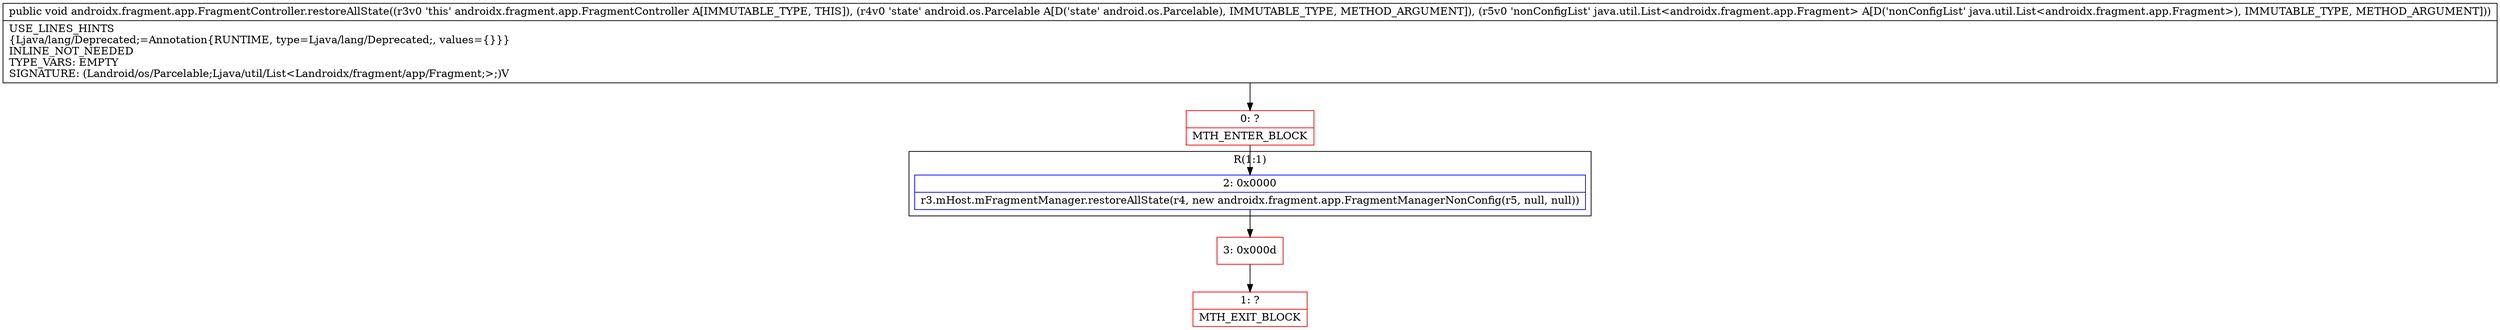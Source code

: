 digraph "CFG forandroidx.fragment.app.FragmentController.restoreAllState(Landroid\/os\/Parcelable;Ljava\/util\/List;)V" {
subgraph cluster_Region_516979570 {
label = "R(1:1)";
node [shape=record,color=blue];
Node_2 [shape=record,label="{2\:\ 0x0000|r3.mHost.mFragmentManager.restoreAllState(r4, new androidx.fragment.app.FragmentManagerNonConfig(r5, null, null))\l}"];
}
Node_0 [shape=record,color=red,label="{0\:\ ?|MTH_ENTER_BLOCK\l}"];
Node_3 [shape=record,color=red,label="{3\:\ 0x000d}"];
Node_1 [shape=record,color=red,label="{1\:\ ?|MTH_EXIT_BLOCK\l}"];
MethodNode[shape=record,label="{public void androidx.fragment.app.FragmentController.restoreAllState((r3v0 'this' androidx.fragment.app.FragmentController A[IMMUTABLE_TYPE, THIS]), (r4v0 'state' android.os.Parcelable A[D('state' android.os.Parcelable), IMMUTABLE_TYPE, METHOD_ARGUMENT]), (r5v0 'nonConfigList' java.util.List\<androidx.fragment.app.Fragment\> A[D('nonConfigList' java.util.List\<androidx.fragment.app.Fragment\>), IMMUTABLE_TYPE, METHOD_ARGUMENT]))  | USE_LINES_HINTS\l\{Ljava\/lang\/Deprecated;=Annotation\{RUNTIME, type=Ljava\/lang\/Deprecated;, values=\{\}\}\}\lINLINE_NOT_NEEDED\lTYPE_VARS: EMPTY\lSIGNATURE: (Landroid\/os\/Parcelable;Ljava\/util\/List\<Landroidx\/fragment\/app\/Fragment;\>;)V\l}"];
MethodNode -> Node_0;Node_2 -> Node_3;
Node_0 -> Node_2;
Node_3 -> Node_1;
}


